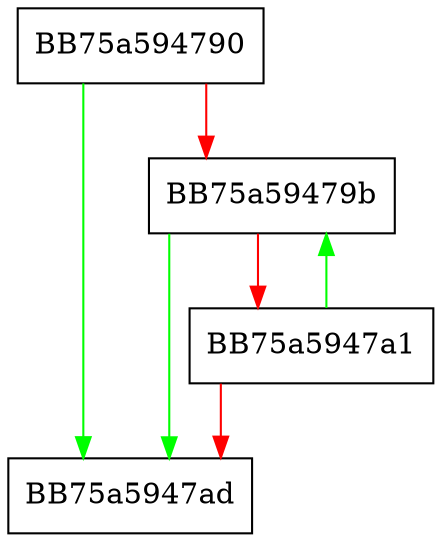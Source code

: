 digraph wcslen_u {
  node [shape="box"];
  graph [splines=ortho];
  BB75a594790 -> BB75a5947ad [color="green"];
  BB75a594790 -> BB75a59479b [color="red"];
  BB75a59479b -> BB75a5947ad [color="green"];
  BB75a59479b -> BB75a5947a1 [color="red"];
  BB75a5947a1 -> BB75a59479b [color="green"];
  BB75a5947a1 -> BB75a5947ad [color="red"];
}